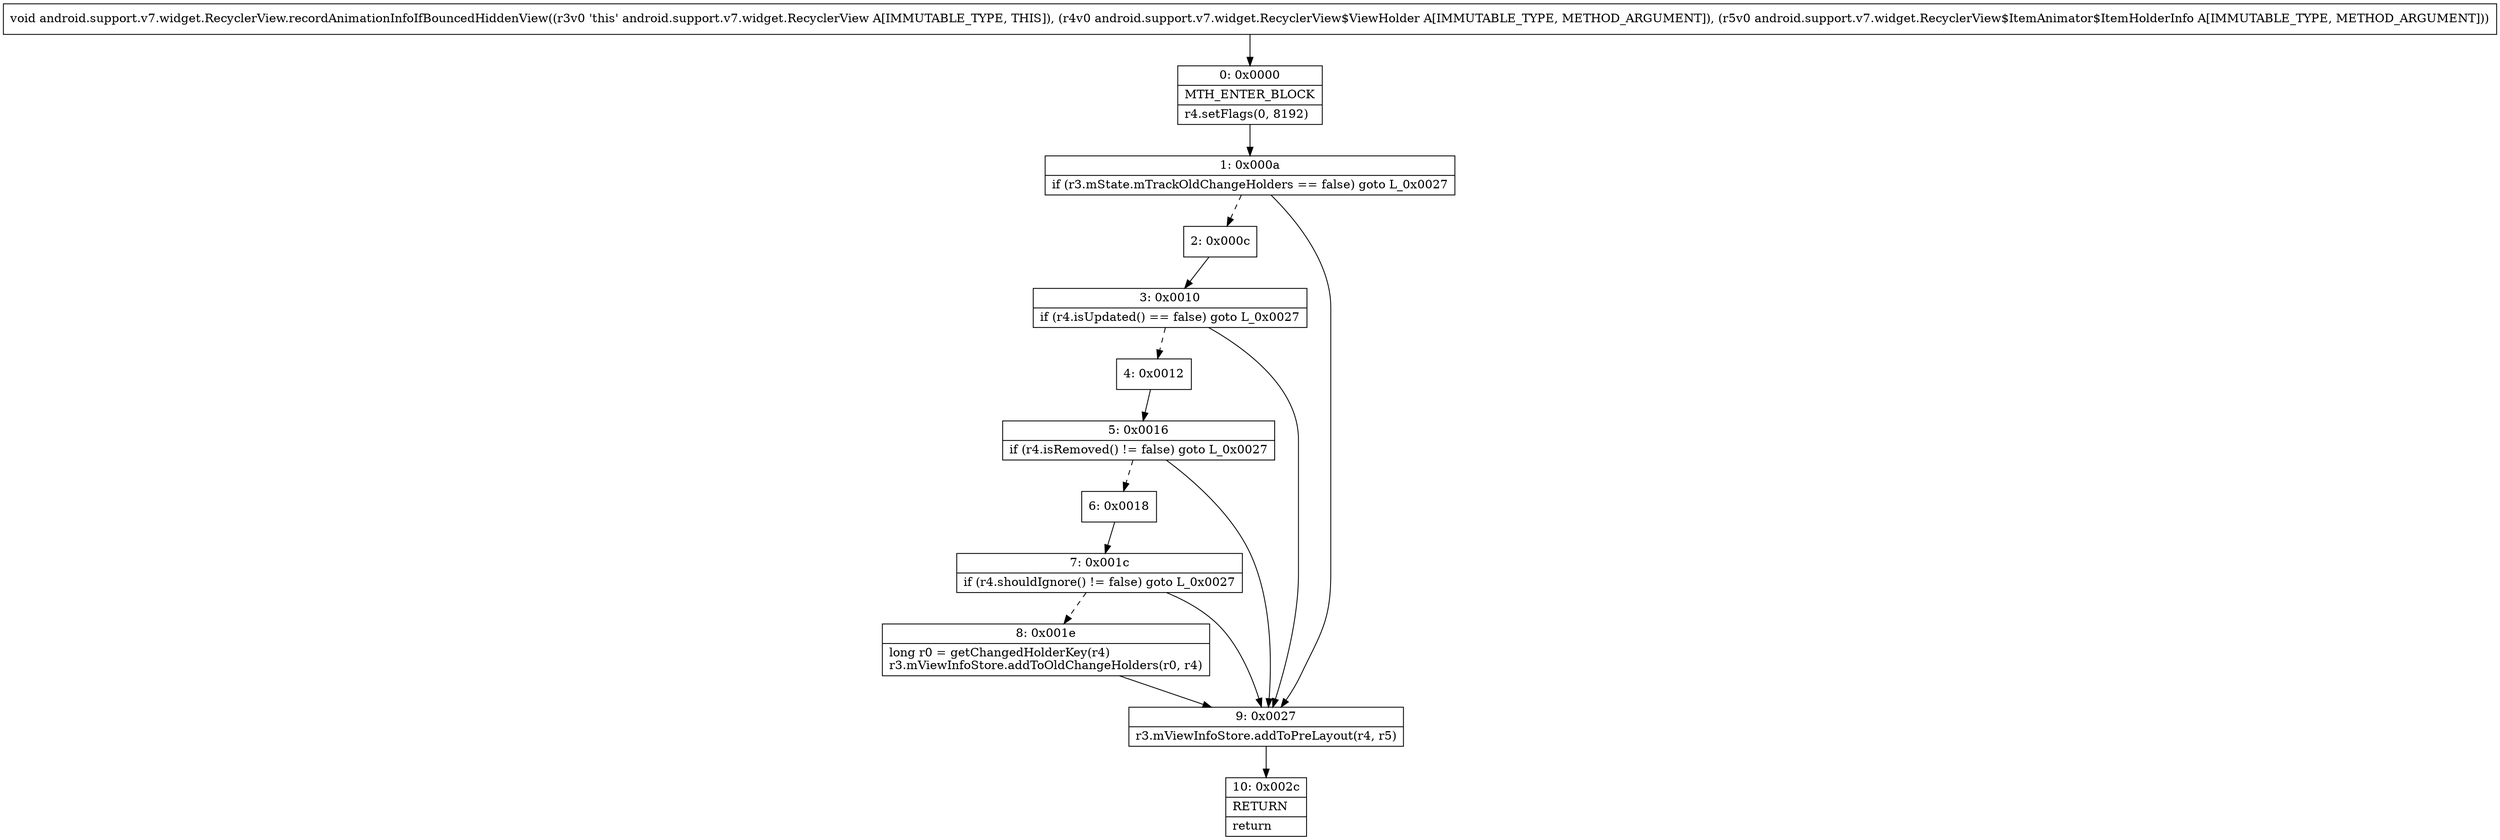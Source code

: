 digraph "CFG forandroid.support.v7.widget.RecyclerView.recordAnimationInfoIfBouncedHiddenView(Landroid\/support\/v7\/widget\/RecyclerView$ViewHolder;Landroid\/support\/v7\/widget\/RecyclerView$ItemAnimator$ItemHolderInfo;)V" {
Node_0 [shape=record,label="{0\:\ 0x0000|MTH_ENTER_BLOCK\l|r4.setFlags(0, 8192)\l}"];
Node_1 [shape=record,label="{1\:\ 0x000a|if (r3.mState.mTrackOldChangeHolders == false) goto L_0x0027\l}"];
Node_2 [shape=record,label="{2\:\ 0x000c}"];
Node_3 [shape=record,label="{3\:\ 0x0010|if (r4.isUpdated() == false) goto L_0x0027\l}"];
Node_4 [shape=record,label="{4\:\ 0x0012}"];
Node_5 [shape=record,label="{5\:\ 0x0016|if (r4.isRemoved() != false) goto L_0x0027\l}"];
Node_6 [shape=record,label="{6\:\ 0x0018}"];
Node_7 [shape=record,label="{7\:\ 0x001c|if (r4.shouldIgnore() != false) goto L_0x0027\l}"];
Node_8 [shape=record,label="{8\:\ 0x001e|long r0 = getChangedHolderKey(r4)\lr3.mViewInfoStore.addToOldChangeHolders(r0, r4)\l}"];
Node_9 [shape=record,label="{9\:\ 0x0027|r3.mViewInfoStore.addToPreLayout(r4, r5)\l}"];
Node_10 [shape=record,label="{10\:\ 0x002c|RETURN\l|return\l}"];
MethodNode[shape=record,label="{void android.support.v7.widget.RecyclerView.recordAnimationInfoIfBouncedHiddenView((r3v0 'this' android.support.v7.widget.RecyclerView A[IMMUTABLE_TYPE, THIS]), (r4v0 android.support.v7.widget.RecyclerView$ViewHolder A[IMMUTABLE_TYPE, METHOD_ARGUMENT]), (r5v0 android.support.v7.widget.RecyclerView$ItemAnimator$ItemHolderInfo A[IMMUTABLE_TYPE, METHOD_ARGUMENT])) }"];
MethodNode -> Node_0;
Node_0 -> Node_1;
Node_1 -> Node_2[style=dashed];
Node_1 -> Node_9;
Node_2 -> Node_3;
Node_3 -> Node_4[style=dashed];
Node_3 -> Node_9;
Node_4 -> Node_5;
Node_5 -> Node_6[style=dashed];
Node_5 -> Node_9;
Node_6 -> Node_7;
Node_7 -> Node_8[style=dashed];
Node_7 -> Node_9;
Node_8 -> Node_9;
Node_9 -> Node_10;
}

